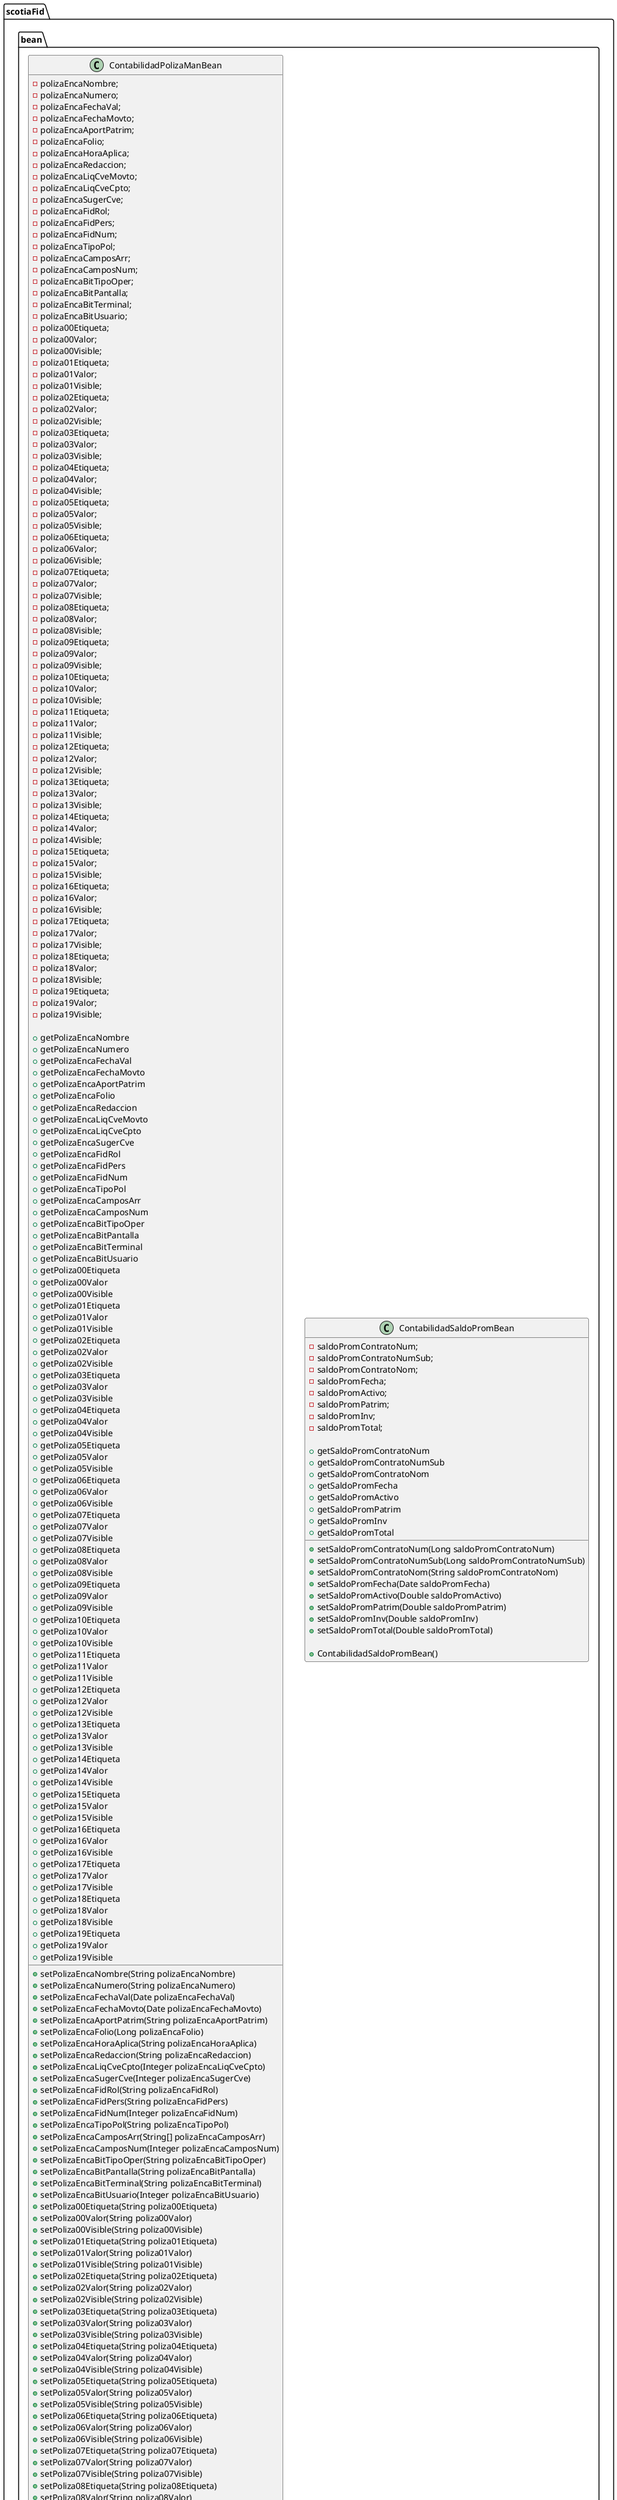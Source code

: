 @startuml
    class scotiaFid.bean.ContabilidadPolizaManBean{
        -polizaEncaNombre;
        -polizaEncaNumero;
        -polizaEncaFechaVal;
        -polizaEncaFechaMovto;
        -polizaEncaAportPatrim;
        -polizaEncaFolio;
        -polizaEncaHoraAplica;
        -polizaEncaRedaccion;
        -polizaEncaLiqCveMovto;
        -polizaEncaLiqCveCpto;
        -polizaEncaSugerCve;
        -polizaEncaFidRol;
        -polizaEncaFidPers;
        -polizaEncaFidNum;
        -polizaEncaTipoPol;
        -polizaEncaCamposArr;
        -polizaEncaCamposNum;
        -polizaEncaBitTipoOper;
        -polizaEncaBitPantalla;
        -polizaEncaBitTerminal;
        -polizaEncaBitUsuario;
        -poliza00Etiqueta;
        -poliza00Valor;
        -poliza00Visible;
        -poliza01Etiqueta;
        -poliza01Valor;
        -poliza01Visible;
        -poliza02Etiqueta;
        -poliza02Valor;
        -poliza02Visible;
        -poliza03Etiqueta;
        -poliza03Valor;
        -poliza03Visible;
        -poliza04Etiqueta;
        -poliza04Valor;
        -poliza04Visible;
        -poliza05Etiqueta;
        -poliza05Valor;
        -poliza05Visible;
        -poliza06Etiqueta;
        -poliza06Valor;
        -poliza06Visible;
        -poliza07Etiqueta;
        -poliza07Valor;
        -poliza07Visible;
        -poliza08Etiqueta;
        -poliza08Valor;
        -poliza08Visible;
        -poliza09Etiqueta;
        -poliza09Valor;
        -poliza09Visible;
        -poliza10Etiqueta;
        -poliza10Valor;
        -poliza10Visible;
        -poliza11Etiqueta;
        -poliza11Valor;
        -poliza11Visible;
        -poliza12Etiqueta;
        -poliza12Valor;
        -poliza12Visible;
        -poliza13Etiqueta;
        -poliza13Valor;
        -poliza13Visible;
        -poliza14Etiqueta;
        -poliza14Valor;
        -poliza14Visible;
        -poliza15Etiqueta;
        -poliza15Valor;
        -poliza15Visible;
        -poliza16Etiqueta;
        -poliza16Valor;
        -poliza16Visible;
        -poliza17Etiqueta;
        -poliza17Valor;
        -poliza17Visible;
        -poliza18Etiqueta;
        -poliza18Valor;
        -poliza18Visible;
        -poliza19Etiqueta;
        -poliza19Valor;
        -poliza19Visible;

        +getPolizaEncaNombre
        +setPolizaEncaNombre(String polizaEncaNombre)
        +getPolizaEncaNumero
        +setPolizaEncaNumero(String polizaEncaNumero)
        +getPolizaEncaFechaVal
        +setPolizaEncaFechaVal(Date polizaEncaFechaVal)
        +getPolizaEncaFechaMovto
        +setPolizaEncaFechaMovto(Date polizaEncaFechaMovto)
        +getPolizaEncaAportPatrim
        +setPolizaEncaAportPatrim(String polizaEncaAportPatrim)
        +getPolizaEncaFolio
        +setPolizaEncaFolio(Long polizaEncaFolio)
        +setPolizaEncaHoraAplica(String polizaEncaHoraAplica)
        +getPolizaEncaRedaccion
        +setPolizaEncaRedaccion(String polizaEncaRedaccion)
        +getPolizaEncaLiqCveMovto
        +getPolizaEncaLiqCveCpto
        +setPolizaEncaLiqCveCpto(Integer polizaEncaLiqCveCpto)
        +getPolizaEncaSugerCve
        +setPolizaEncaSugerCve(Integer polizaEncaSugerCve)
        +getPolizaEncaFidRol
        +setPolizaEncaFidRol(String polizaEncaFidRol)
        +getPolizaEncaFidPers
        +setPolizaEncaFidPers(String polizaEncaFidPers)
        +getPolizaEncaFidNum
        +setPolizaEncaFidNum(Integer polizaEncaFidNum)
        +getPolizaEncaTipoPol
        +setPolizaEncaTipoPol(String polizaEncaTipoPol)
        +getPolizaEncaCamposArr
        +setPolizaEncaCamposArr(String[] polizaEncaCamposArr)
        +getPolizaEncaCamposNum
        +setPolizaEncaCamposNum(Integer polizaEncaCamposNum)
        +getPolizaEncaBitTipoOper
        +setPolizaEncaBitTipoOper(String polizaEncaBitTipoOper)
        +getPolizaEncaBitPantalla
        +setPolizaEncaBitPantalla(String polizaEncaBitPantalla)
        +getPolizaEncaBitTerminal
        +setPolizaEncaBitTerminal(String polizaEncaBitTerminal)
        +getPolizaEncaBitUsuario
        +setPolizaEncaBitUsuario(Integer polizaEncaBitUsuario)
        +getPoliza00Etiqueta
        +setPoliza00Etiqueta(String poliza00Etiqueta)
        +getPoliza00Valor
        +setPoliza00Valor(String poliza00Valor)
        +getPoliza00Visible
        +setPoliza00Visible(String poliza00Visible)
        +getPoliza01Etiqueta
        +setPoliza01Etiqueta(String poliza01Etiqueta)
        +getPoliza01Valor
        +setPoliza01Valor(String poliza01Valor)
        +getPoliza01Visible
        +setPoliza01Visible(String poliza01Visible)
        +getPoliza02Etiqueta
        +setPoliza02Etiqueta(String poliza02Etiqueta)
        +getPoliza02Valor
        +setPoliza02Valor(String poliza02Valor)
        +getPoliza02Visible
        +setPoliza02Visible(String poliza02Visible)
        +getPoliza03Etiqueta
        +setPoliza03Etiqueta(String poliza03Etiqueta)
        +getPoliza03Valor
        +setPoliza03Valor(String poliza03Valor)
        +getPoliza03Visible
        +setPoliza03Visible(String poliza03Visible)
        +getPoliza04Etiqueta
        +setPoliza04Etiqueta(String poliza04Etiqueta)
        +getPoliza04Valor
        +setPoliza04Valor(String poliza04Valor)
        +getPoliza04Visible
        +setPoliza04Visible(String poliza04Visible)
        +getPoliza05Etiqueta
        +setPoliza05Etiqueta(String poliza05Etiqueta)
        +getPoliza05Valor
        +setPoliza05Valor(String poliza05Valor)
        +getPoliza05Visible
        +setPoliza05Visible(String poliza05Visible)
        +getPoliza06Etiqueta
        +setPoliza06Etiqueta(String poliza06Etiqueta)
        +getPoliza06Valor
        +setPoliza06Valor(String poliza06Valor)
        +getPoliza06Visible
        +setPoliza06Visible(String poliza06Visible)
        +getPoliza07Etiqueta
        +setPoliza07Etiqueta(String poliza07Etiqueta)
        +getPoliza07Valor
        +setPoliza07Valor(String poliza07Valor)
        +getPoliza07Visible
        +setPoliza07Visible(String poliza07Visible)
        +getPoliza08Etiqueta
        +setPoliza08Etiqueta(String poliza08Etiqueta)
        +getPoliza08Valor
        +setPoliza08Valor(String poliza08Valor)
        +getPoliza08Visible
        +setPoliza08Visible(String poliza08Visible)
        +getPoliza09Etiqueta
        +setPoliza09Etiqueta(String poliza09Etiqueta)
        +getPoliza09Valor
        +setPoliza09Valor(String poliza09Valor)
        +getPoliza09Visible
        +setPoliza09Visible(String poliza09Visible)
        +getPoliza10Etiqueta
        +setPoliza10Etiqueta(String poliza10Etiqueta)
        +getPoliza10Valor
        +setPoliza10Valor(String poliza10Valor)
        +getPoliza10Visible
        +setPoliza10Visible(String poliza10Visible)
        +getPoliza11Etiqueta
        +setPoliza11Etiqueta(String poliza11Etiqueta)
        +getPoliza11Valor
        +setPoliza11Valor(String poliza11Valor)
        +getPoliza11Visible
        +setPoliza11Visible(String poliza11Visible)
        +getPoliza12Etiqueta
        +setPoliza12Etiqueta(String poliza12Etiqueta)
        +getPoliza12Valor
        +setPoliza12Valor(String poliza12Valor)
        +getPoliza12Visible
        +setPoliza12Visible(String poliza12Visible)
        +getPoliza13Etiqueta
        +setPoliza13Etiqueta(String poliza13Etiqueta)
        +getPoliza13Valor
        +setPoliza13Valor(String poliza13Valor)
        +getPoliza13Visible
        +setPoliza13Visible(String poliza13Visible)
        +getPoliza14Etiqueta
        +setPoliza14Etiqueta(String poliza14Etiqueta)
        +getPoliza14Valor
        +setPoliza14Valor(String poliza14Valor)
        +getPoliza14Visible
        +setPoliza14Visible(String poliza14Visible)
        +getPoliza15Etiqueta
        +setPoliza15Etiqueta(String poliza15Etiqueta)
        +getPoliza15Valor
        +setPoliza15Valor(String poliza15Valor)
        +getPoliza15Visible
        +setPoliza15Visible(String poliza15Visible)
        +getPoliza16Etiqueta
        +setPoliza16Etiqueta(String poliza16Etiqueta)
        +getPoliza16Valor
        +setPoliza16Valor(String poliza16Valor)
        +getPoliza16Visible
        +setPoliza16Visible(String poliza16Visible)
        +getPoliza17Etiqueta
        +setPoliza17Etiqueta(String poliza17Etiqueta)
        +getPoliza17Valor
        +setPoliza17Valor(String poliza17Valor)
        +getPoliza17Visible
        +setPoliza17Visible(String poliza17Visible)
        +getPoliza18Etiqueta
        +setPoliza18Etiqueta(String poliza18Etiqueta)
        +getPoliza18Valor
        +setPoliza18Valor(String poliza18Valor)
        +getPoliza18Visible
        +setPoliza18Visible(String poliza18Visible)
        +getPoliza19Etiqueta
        +setPoliza19Etiqueta(String poliza19Etiqueta)
        +getPoliza19Valor
        +setPoliza19Valor(String poliza19Valor)
        +getPoliza19Visible
        +setPoliza19Visible(String poliza19Visible)

        +ContabilidadPolizaManBean()
    }
    class scotiaFid.bean.ContabilidadSaldoPromBean{
        -saldoPromContratoNum;
        -saldoPromContratoNumSub;
        -saldoPromContratoNom;
        -saldoPromFecha;
        -saldoPromActivo;
        -saldoPromPatrim;
        -saldoPromInv;
        -saldoPromTotal;

        +getSaldoPromContratoNum
        +setSaldoPromContratoNum(Long saldoPromContratoNum)
        +getSaldoPromContratoNumSub
        +setSaldoPromContratoNumSub(Long saldoPromContratoNumSub)
        +getSaldoPromContratoNom
        +setSaldoPromContratoNom(String saldoPromContratoNom)
        +getSaldoPromFecha
        +setSaldoPromFecha(Date saldoPromFecha)
        +getSaldoPromActivo
        +setSaldoPromActivo(Double saldoPromActivo)
        +getSaldoPromPatrim
        +setSaldoPromPatrim(Double saldoPromPatrim)
        +getSaldoPromInv
        +setSaldoPromInv(Double saldoPromInv)
        +getSaldoPromTotal
        +setSaldoPromTotal(Double saldoPromTotal)

        +ContabilidadSaldoPromBean()
        
    }
    class scotiaFid.bean.ContabilidadTipoCambBean{
        -tipoCambioFecha;
        -tipoCambioMonedaNom;
        -tipoCambioMonedaNum;
        -tipoCambioValor;
        -tipoCambioStatus;
        -tipoCambioTipoOperacion;

        +getTipoCambioFecha
        +setTipoCambioFecha(Date tipoCambioFecha)
        +getTipoCambioMonedaNom
        +setTipoCambioMonedaNom(String tipoCambioMonedaNom)
        +getTipoCambioMonedaNum
        +setTipoCambioMonedaNum(Integer tipoCambioMonedaNum)
        +getTipoCambioValor
        +setTipoCambioValor(Double tipoCambioValor)
        +getTipoCambioStatus
        +setTipoCambioStatus(String tipoCambioStatus)
        +getTipoCambioTipoOperacion
        +setTipoCambioTipoOperacion(String tipoCambioTipoOperacion)
            
        +ContabilidadTipoCambBean()
    }
@enduml
